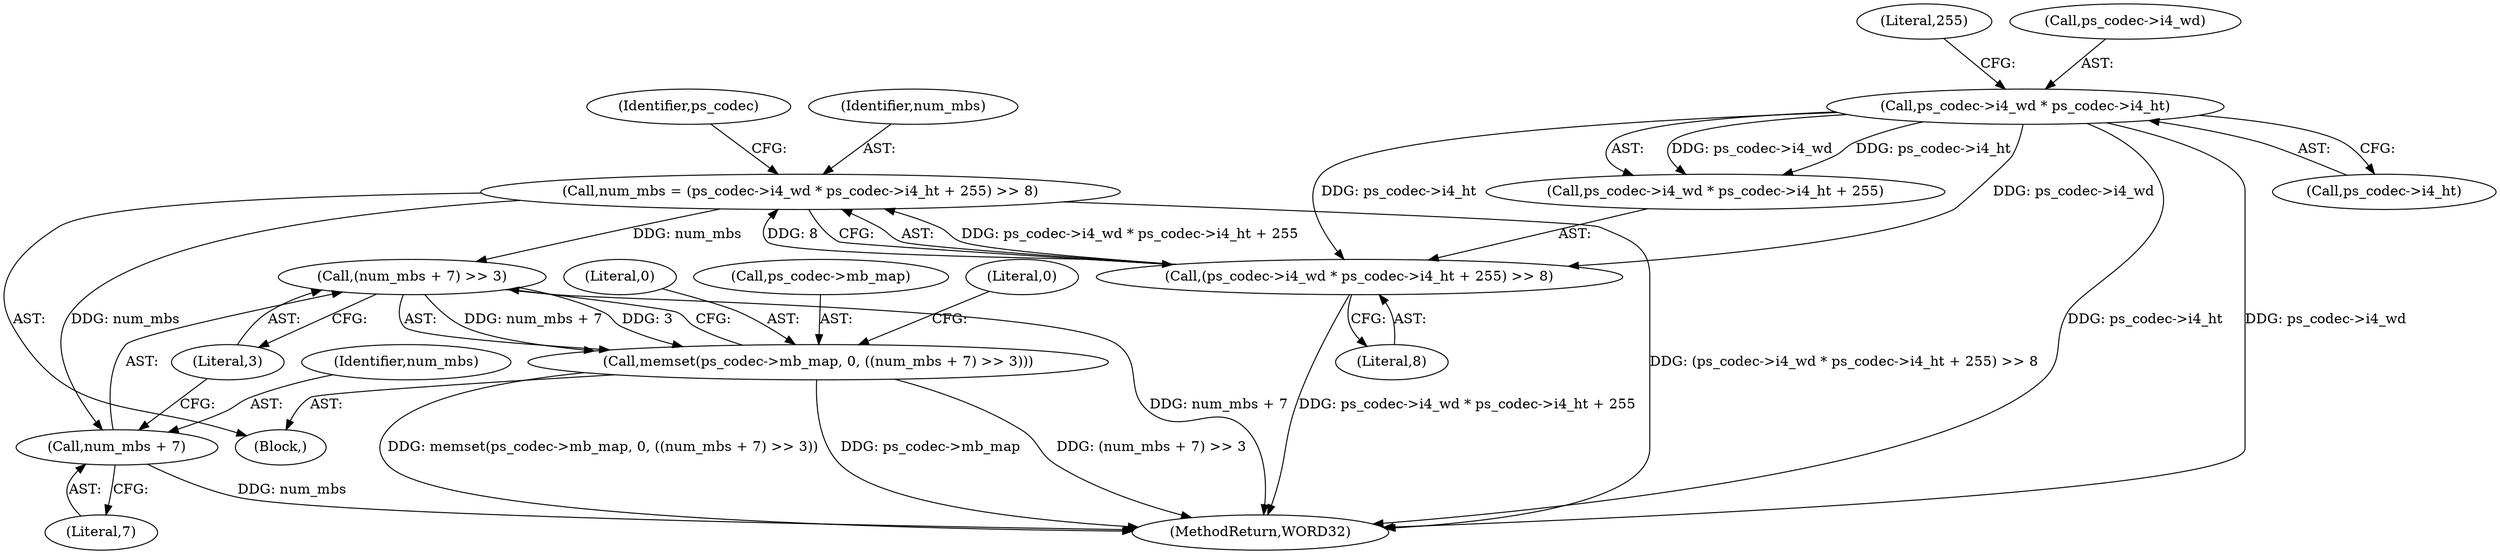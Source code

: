 digraph "0_Android_87fb7909c49e6a4510ba86ace1ffc83459c7e1b9@integer" {
"1000324" [label="(Call,num_mbs = (ps_codec->i4_wd * ps_codec->i4_ht + 255) >> 8)"];
"1000326" [label="(Call,(ps_codec->i4_wd * ps_codec->i4_ht + 255) >> 8)"];
"1000328" [label="(Call,ps_codec->i4_wd * ps_codec->i4_ht)"];
"1000347" [label="(Call,(num_mbs + 7) >> 3)"];
"1000342" [label="(Call,memset(ps_codec->mb_map, 0, ((num_mbs + 7) >> 3)))"];
"1000348" [label="(Call,num_mbs + 7)"];
"1000335" [label="(Literal,255)"];
"1000322" [label="(Block,)"];
"1000350" [label="(Literal,7)"];
"1000336" [label="(Literal,8)"];
"1000339" [label="(Identifier,ps_codec)"];
"1000325" [label="(Identifier,num_mbs)"];
"1000349" [label="(Identifier,num_mbs)"];
"1000328" [label="(Call,ps_codec->i4_wd * ps_codec->i4_ht)"];
"1000324" [label="(Call,num_mbs = (ps_codec->i4_wd * ps_codec->i4_ht + 255) >> 8)"];
"1000326" [label="(Call,(ps_codec->i4_wd * ps_codec->i4_ht + 255) >> 8)"];
"1001918" [label="(MethodReturn,WORD32)"];
"1000346" [label="(Literal,0)"];
"1000355" [label="(Literal,0)"];
"1000332" [label="(Call,ps_codec->i4_ht)"];
"1000329" [label="(Call,ps_codec->i4_wd)"];
"1000327" [label="(Call,ps_codec->i4_wd * ps_codec->i4_ht + 255)"];
"1000348" [label="(Call,num_mbs + 7)"];
"1000342" [label="(Call,memset(ps_codec->mb_map, 0, ((num_mbs + 7) >> 3)))"];
"1000351" [label="(Literal,3)"];
"1000343" [label="(Call,ps_codec->mb_map)"];
"1000347" [label="(Call,(num_mbs + 7) >> 3)"];
"1000324" -> "1000322"  [label="AST: "];
"1000324" -> "1000326"  [label="CFG: "];
"1000325" -> "1000324"  [label="AST: "];
"1000326" -> "1000324"  [label="AST: "];
"1000339" -> "1000324"  [label="CFG: "];
"1000324" -> "1001918"  [label="DDG: (ps_codec->i4_wd * ps_codec->i4_ht + 255) >> 8"];
"1000326" -> "1000324"  [label="DDG: ps_codec->i4_wd * ps_codec->i4_ht + 255"];
"1000326" -> "1000324"  [label="DDG: 8"];
"1000324" -> "1000347"  [label="DDG: num_mbs"];
"1000324" -> "1000348"  [label="DDG: num_mbs"];
"1000326" -> "1000336"  [label="CFG: "];
"1000327" -> "1000326"  [label="AST: "];
"1000336" -> "1000326"  [label="AST: "];
"1000326" -> "1001918"  [label="DDG: ps_codec->i4_wd * ps_codec->i4_ht + 255"];
"1000328" -> "1000326"  [label="DDG: ps_codec->i4_wd"];
"1000328" -> "1000326"  [label="DDG: ps_codec->i4_ht"];
"1000328" -> "1000327"  [label="AST: "];
"1000328" -> "1000332"  [label="CFG: "];
"1000329" -> "1000328"  [label="AST: "];
"1000332" -> "1000328"  [label="AST: "];
"1000335" -> "1000328"  [label="CFG: "];
"1000328" -> "1001918"  [label="DDG: ps_codec->i4_ht"];
"1000328" -> "1001918"  [label="DDG: ps_codec->i4_wd"];
"1000328" -> "1000327"  [label="DDG: ps_codec->i4_wd"];
"1000328" -> "1000327"  [label="DDG: ps_codec->i4_ht"];
"1000347" -> "1000342"  [label="AST: "];
"1000347" -> "1000351"  [label="CFG: "];
"1000348" -> "1000347"  [label="AST: "];
"1000351" -> "1000347"  [label="AST: "];
"1000342" -> "1000347"  [label="CFG: "];
"1000347" -> "1001918"  [label="DDG: num_mbs + 7"];
"1000347" -> "1000342"  [label="DDG: num_mbs + 7"];
"1000347" -> "1000342"  [label="DDG: 3"];
"1000342" -> "1000322"  [label="AST: "];
"1000343" -> "1000342"  [label="AST: "];
"1000346" -> "1000342"  [label="AST: "];
"1000355" -> "1000342"  [label="CFG: "];
"1000342" -> "1001918"  [label="DDG: ps_codec->mb_map"];
"1000342" -> "1001918"  [label="DDG: (num_mbs + 7) >> 3"];
"1000342" -> "1001918"  [label="DDG: memset(ps_codec->mb_map, 0, ((num_mbs + 7) >> 3))"];
"1000348" -> "1000350"  [label="CFG: "];
"1000349" -> "1000348"  [label="AST: "];
"1000350" -> "1000348"  [label="AST: "];
"1000351" -> "1000348"  [label="CFG: "];
"1000348" -> "1001918"  [label="DDG: num_mbs"];
}
